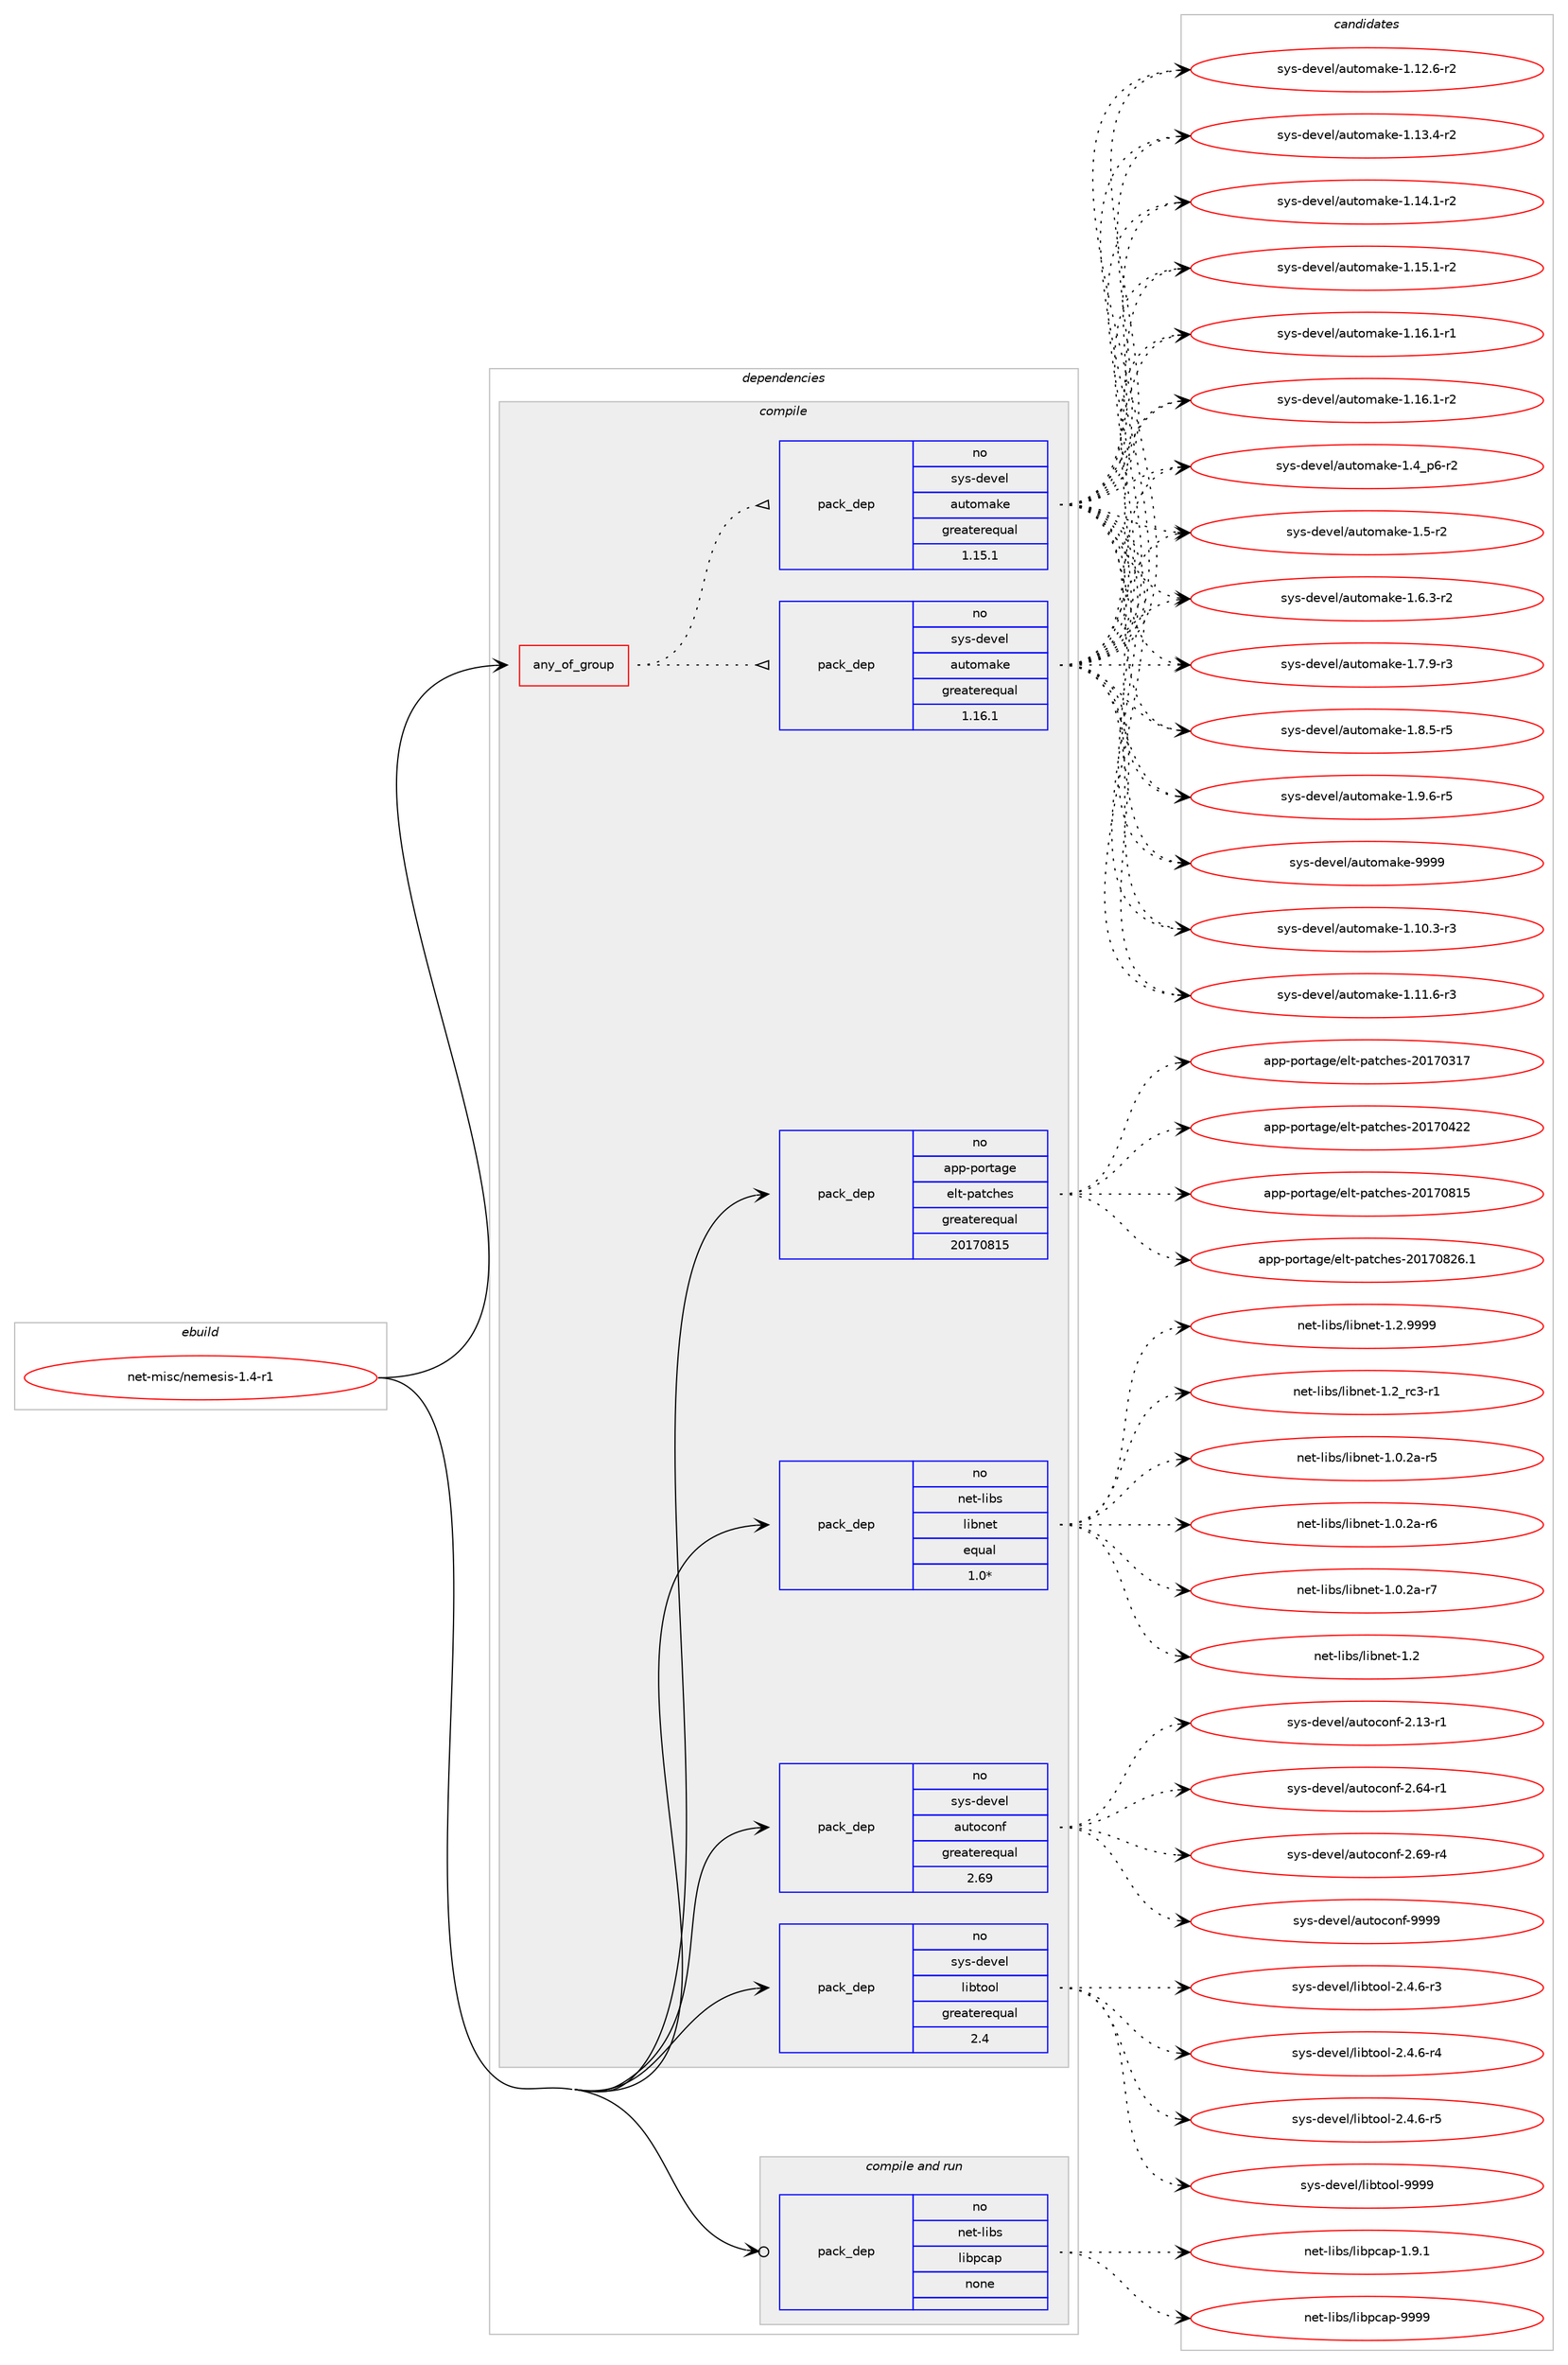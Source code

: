 digraph prolog {

# *************
# Graph options
# *************

newrank=true;
concentrate=true;
compound=true;
graph [rankdir=LR,fontname=Helvetica,fontsize=10,ranksep=1.5];#, ranksep=2.5, nodesep=0.2];
edge  [arrowhead=vee];
node  [fontname=Helvetica,fontsize=10];

# **********
# The ebuild
# **********

subgraph cluster_leftcol {
color=gray;
rank=same;
label=<<i>ebuild</i>>;
id [label="net-misc/nemesis-1.4-r1", color=red, width=4, href="../net-misc/nemesis-1.4-r1.svg"];
}

# ****************
# The dependencies
# ****************

subgraph cluster_midcol {
color=gray;
label=<<i>dependencies</i>>;
subgraph cluster_compile {
fillcolor="#eeeeee";
style=filled;
label=<<i>compile</i>>;
subgraph any14179 {
dependency834642 [label=<<TABLE BORDER="0" CELLBORDER="1" CELLSPACING="0" CELLPADDING="4"><TR><TD CELLPADDING="10">any_of_group</TD></TR></TABLE>>, shape=none, color=red];subgraph pack616470 {
dependency834643 [label=<<TABLE BORDER="0" CELLBORDER="1" CELLSPACING="0" CELLPADDING="4" WIDTH="220"><TR><TD ROWSPAN="6" CELLPADDING="30">pack_dep</TD></TR><TR><TD WIDTH="110">no</TD></TR><TR><TD>sys-devel</TD></TR><TR><TD>automake</TD></TR><TR><TD>greaterequal</TD></TR><TR><TD>1.16.1</TD></TR></TABLE>>, shape=none, color=blue];
}
dependency834642:e -> dependency834643:w [weight=20,style="dotted",arrowhead="oinv"];
subgraph pack616471 {
dependency834644 [label=<<TABLE BORDER="0" CELLBORDER="1" CELLSPACING="0" CELLPADDING="4" WIDTH="220"><TR><TD ROWSPAN="6" CELLPADDING="30">pack_dep</TD></TR><TR><TD WIDTH="110">no</TD></TR><TR><TD>sys-devel</TD></TR><TR><TD>automake</TD></TR><TR><TD>greaterequal</TD></TR><TR><TD>1.15.1</TD></TR></TABLE>>, shape=none, color=blue];
}
dependency834642:e -> dependency834644:w [weight=20,style="dotted",arrowhead="oinv"];
}
id:e -> dependency834642:w [weight=20,style="solid",arrowhead="vee"];
subgraph pack616472 {
dependency834645 [label=<<TABLE BORDER="0" CELLBORDER="1" CELLSPACING="0" CELLPADDING="4" WIDTH="220"><TR><TD ROWSPAN="6" CELLPADDING="30">pack_dep</TD></TR><TR><TD WIDTH="110">no</TD></TR><TR><TD>app-portage</TD></TR><TR><TD>elt-patches</TD></TR><TR><TD>greaterequal</TD></TR><TR><TD>20170815</TD></TR></TABLE>>, shape=none, color=blue];
}
id:e -> dependency834645:w [weight=20,style="solid",arrowhead="vee"];
subgraph pack616473 {
dependency834646 [label=<<TABLE BORDER="0" CELLBORDER="1" CELLSPACING="0" CELLPADDING="4" WIDTH="220"><TR><TD ROWSPAN="6" CELLPADDING="30">pack_dep</TD></TR><TR><TD WIDTH="110">no</TD></TR><TR><TD>net-libs</TD></TR><TR><TD>libnet</TD></TR><TR><TD>equal</TD></TR><TR><TD>1.0*</TD></TR></TABLE>>, shape=none, color=blue];
}
id:e -> dependency834646:w [weight=20,style="solid",arrowhead="vee"];
subgraph pack616474 {
dependency834647 [label=<<TABLE BORDER="0" CELLBORDER="1" CELLSPACING="0" CELLPADDING="4" WIDTH="220"><TR><TD ROWSPAN="6" CELLPADDING="30">pack_dep</TD></TR><TR><TD WIDTH="110">no</TD></TR><TR><TD>sys-devel</TD></TR><TR><TD>autoconf</TD></TR><TR><TD>greaterequal</TD></TR><TR><TD>2.69</TD></TR></TABLE>>, shape=none, color=blue];
}
id:e -> dependency834647:w [weight=20,style="solid",arrowhead="vee"];
subgraph pack616475 {
dependency834648 [label=<<TABLE BORDER="0" CELLBORDER="1" CELLSPACING="0" CELLPADDING="4" WIDTH="220"><TR><TD ROWSPAN="6" CELLPADDING="30">pack_dep</TD></TR><TR><TD WIDTH="110">no</TD></TR><TR><TD>sys-devel</TD></TR><TR><TD>libtool</TD></TR><TR><TD>greaterequal</TD></TR><TR><TD>2.4</TD></TR></TABLE>>, shape=none, color=blue];
}
id:e -> dependency834648:w [weight=20,style="solid",arrowhead="vee"];
}
subgraph cluster_compileandrun {
fillcolor="#eeeeee";
style=filled;
label=<<i>compile and run</i>>;
subgraph pack616476 {
dependency834649 [label=<<TABLE BORDER="0" CELLBORDER="1" CELLSPACING="0" CELLPADDING="4" WIDTH="220"><TR><TD ROWSPAN="6" CELLPADDING="30">pack_dep</TD></TR><TR><TD WIDTH="110">no</TD></TR><TR><TD>net-libs</TD></TR><TR><TD>libpcap</TD></TR><TR><TD>none</TD></TR><TR><TD></TD></TR></TABLE>>, shape=none, color=blue];
}
id:e -> dependency834649:w [weight=20,style="solid",arrowhead="odotvee"];
}
subgraph cluster_run {
fillcolor="#eeeeee";
style=filled;
label=<<i>run</i>>;
}
}

# **************
# The candidates
# **************

subgraph cluster_choices {
rank=same;
color=gray;
label=<<i>candidates</i>>;

subgraph choice616470 {
color=black;
nodesep=1;
choice11512111545100101118101108479711711611110997107101454946494846514511451 [label="sys-devel/automake-1.10.3-r3", color=red, width=4,href="../sys-devel/automake-1.10.3-r3.svg"];
choice11512111545100101118101108479711711611110997107101454946494946544511451 [label="sys-devel/automake-1.11.6-r3", color=red, width=4,href="../sys-devel/automake-1.11.6-r3.svg"];
choice11512111545100101118101108479711711611110997107101454946495046544511450 [label="sys-devel/automake-1.12.6-r2", color=red, width=4,href="../sys-devel/automake-1.12.6-r2.svg"];
choice11512111545100101118101108479711711611110997107101454946495146524511450 [label="sys-devel/automake-1.13.4-r2", color=red, width=4,href="../sys-devel/automake-1.13.4-r2.svg"];
choice11512111545100101118101108479711711611110997107101454946495246494511450 [label="sys-devel/automake-1.14.1-r2", color=red, width=4,href="../sys-devel/automake-1.14.1-r2.svg"];
choice11512111545100101118101108479711711611110997107101454946495346494511450 [label="sys-devel/automake-1.15.1-r2", color=red, width=4,href="../sys-devel/automake-1.15.1-r2.svg"];
choice11512111545100101118101108479711711611110997107101454946495446494511449 [label="sys-devel/automake-1.16.1-r1", color=red, width=4,href="../sys-devel/automake-1.16.1-r1.svg"];
choice11512111545100101118101108479711711611110997107101454946495446494511450 [label="sys-devel/automake-1.16.1-r2", color=red, width=4,href="../sys-devel/automake-1.16.1-r2.svg"];
choice115121115451001011181011084797117116111109971071014549465295112544511450 [label="sys-devel/automake-1.4_p6-r2", color=red, width=4,href="../sys-devel/automake-1.4_p6-r2.svg"];
choice11512111545100101118101108479711711611110997107101454946534511450 [label="sys-devel/automake-1.5-r2", color=red, width=4,href="../sys-devel/automake-1.5-r2.svg"];
choice115121115451001011181011084797117116111109971071014549465446514511450 [label="sys-devel/automake-1.6.3-r2", color=red, width=4,href="../sys-devel/automake-1.6.3-r2.svg"];
choice115121115451001011181011084797117116111109971071014549465546574511451 [label="sys-devel/automake-1.7.9-r3", color=red, width=4,href="../sys-devel/automake-1.7.9-r3.svg"];
choice115121115451001011181011084797117116111109971071014549465646534511453 [label="sys-devel/automake-1.8.5-r5", color=red, width=4,href="../sys-devel/automake-1.8.5-r5.svg"];
choice115121115451001011181011084797117116111109971071014549465746544511453 [label="sys-devel/automake-1.9.6-r5", color=red, width=4,href="../sys-devel/automake-1.9.6-r5.svg"];
choice115121115451001011181011084797117116111109971071014557575757 [label="sys-devel/automake-9999", color=red, width=4,href="../sys-devel/automake-9999.svg"];
dependency834643:e -> choice11512111545100101118101108479711711611110997107101454946494846514511451:w [style=dotted,weight="100"];
dependency834643:e -> choice11512111545100101118101108479711711611110997107101454946494946544511451:w [style=dotted,weight="100"];
dependency834643:e -> choice11512111545100101118101108479711711611110997107101454946495046544511450:w [style=dotted,weight="100"];
dependency834643:e -> choice11512111545100101118101108479711711611110997107101454946495146524511450:w [style=dotted,weight="100"];
dependency834643:e -> choice11512111545100101118101108479711711611110997107101454946495246494511450:w [style=dotted,weight="100"];
dependency834643:e -> choice11512111545100101118101108479711711611110997107101454946495346494511450:w [style=dotted,weight="100"];
dependency834643:e -> choice11512111545100101118101108479711711611110997107101454946495446494511449:w [style=dotted,weight="100"];
dependency834643:e -> choice11512111545100101118101108479711711611110997107101454946495446494511450:w [style=dotted,weight="100"];
dependency834643:e -> choice115121115451001011181011084797117116111109971071014549465295112544511450:w [style=dotted,weight="100"];
dependency834643:e -> choice11512111545100101118101108479711711611110997107101454946534511450:w [style=dotted,weight="100"];
dependency834643:e -> choice115121115451001011181011084797117116111109971071014549465446514511450:w [style=dotted,weight="100"];
dependency834643:e -> choice115121115451001011181011084797117116111109971071014549465546574511451:w [style=dotted,weight="100"];
dependency834643:e -> choice115121115451001011181011084797117116111109971071014549465646534511453:w [style=dotted,weight="100"];
dependency834643:e -> choice115121115451001011181011084797117116111109971071014549465746544511453:w [style=dotted,weight="100"];
dependency834643:e -> choice115121115451001011181011084797117116111109971071014557575757:w [style=dotted,weight="100"];
}
subgraph choice616471 {
color=black;
nodesep=1;
choice11512111545100101118101108479711711611110997107101454946494846514511451 [label="sys-devel/automake-1.10.3-r3", color=red, width=4,href="../sys-devel/automake-1.10.3-r3.svg"];
choice11512111545100101118101108479711711611110997107101454946494946544511451 [label="sys-devel/automake-1.11.6-r3", color=red, width=4,href="../sys-devel/automake-1.11.6-r3.svg"];
choice11512111545100101118101108479711711611110997107101454946495046544511450 [label="sys-devel/automake-1.12.6-r2", color=red, width=4,href="../sys-devel/automake-1.12.6-r2.svg"];
choice11512111545100101118101108479711711611110997107101454946495146524511450 [label="sys-devel/automake-1.13.4-r2", color=red, width=4,href="../sys-devel/automake-1.13.4-r2.svg"];
choice11512111545100101118101108479711711611110997107101454946495246494511450 [label="sys-devel/automake-1.14.1-r2", color=red, width=4,href="../sys-devel/automake-1.14.1-r2.svg"];
choice11512111545100101118101108479711711611110997107101454946495346494511450 [label="sys-devel/automake-1.15.1-r2", color=red, width=4,href="../sys-devel/automake-1.15.1-r2.svg"];
choice11512111545100101118101108479711711611110997107101454946495446494511449 [label="sys-devel/automake-1.16.1-r1", color=red, width=4,href="../sys-devel/automake-1.16.1-r1.svg"];
choice11512111545100101118101108479711711611110997107101454946495446494511450 [label="sys-devel/automake-1.16.1-r2", color=red, width=4,href="../sys-devel/automake-1.16.1-r2.svg"];
choice115121115451001011181011084797117116111109971071014549465295112544511450 [label="sys-devel/automake-1.4_p6-r2", color=red, width=4,href="../sys-devel/automake-1.4_p6-r2.svg"];
choice11512111545100101118101108479711711611110997107101454946534511450 [label="sys-devel/automake-1.5-r2", color=red, width=4,href="../sys-devel/automake-1.5-r2.svg"];
choice115121115451001011181011084797117116111109971071014549465446514511450 [label="sys-devel/automake-1.6.3-r2", color=red, width=4,href="../sys-devel/automake-1.6.3-r2.svg"];
choice115121115451001011181011084797117116111109971071014549465546574511451 [label="sys-devel/automake-1.7.9-r3", color=red, width=4,href="../sys-devel/automake-1.7.9-r3.svg"];
choice115121115451001011181011084797117116111109971071014549465646534511453 [label="sys-devel/automake-1.8.5-r5", color=red, width=4,href="../sys-devel/automake-1.8.5-r5.svg"];
choice115121115451001011181011084797117116111109971071014549465746544511453 [label="sys-devel/automake-1.9.6-r5", color=red, width=4,href="../sys-devel/automake-1.9.6-r5.svg"];
choice115121115451001011181011084797117116111109971071014557575757 [label="sys-devel/automake-9999", color=red, width=4,href="../sys-devel/automake-9999.svg"];
dependency834644:e -> choice11512111545100101118101108479711711611110997107101454946494846514511451:w [style=dotted,weight="100"];
dependency834644:e -> choice11512111545100101118101108479711711611110997107101454946494946544511451:w [style=dotted,weight="100"];
dependency834644:e -> choice11512111545100101118101108479711711611110997107101454946495046544511450:w [style=dotted,weight="100"];
dependency834644:e -> choice11512111545100101118101108479711711611110997107101454946495146524511450:w [style=dotted,weight="100"];
dependency834644:e -> choice11512111545100101118101108479711711611110997107101454946495246494511450:w [style=dotted,weight="100"];
dependency834644:e -> choice11512111545100101118101108479711711611110997107101454946495346494511450:w [style=dotted,weight="100"];
dependency834644:e -> choice11512111545100101118101108479711711611110997107101454946495446494511449:w [style=dotted,weight="100"];
dependency834644:e -> choice11512111545100101118101108479711711611110997107101454946495446494511450:w [style=dotted,weight="100"];
dependency834644:e -> choice115121115451001011181011084797117116111109971071014549465295112544511450:w [style=dotted,weight="100"];
dependency834644:e -> choice11512111545100101118101108479711711611110997107101454946534511450:w [style=dotted,weight="100"];
dependency834644:e -> choice115121115451001011181011084797117116111109971071014549465446514511450:w [style=dotted,weight="100"];
dependency834644:e -> choice115121115451001011181011084797117116111109971071014549465546574511451:w [style=dotted,weight="100"];
dependency834644:e -> choice115121115451001011181011084797117116111109971071014549465646534511453:w [style=dotted,weight="100"];
dependency834644:e -> choice115121115451001011181011084797117116111109971071014549465746544511453:w [style=dotted,weight="100"];
dependency834644:e -> choice115121115451001011181011084797117116111109971071014557575757:w [style=dotted,weight="100"];
}
subgraph choice616472 {
color=black;
nodesep=1;
choice97112112451121111141169710310147101108116451129711699104101115455048495548514955 [label="app-portage/elt-patches-20170317", color=red, width=4,href="../app-portage/elt-patches-20170317.svg"];
choice97112112451121111141169710310147101108116451129711699104101115455048495548525050 [label="app-portage/elt-patches-20170422", color=red, width=4,href="../app-portage/elt-patches-20170422.svg"];
choice97112112451121111141169710310147101108116451129711699104101115455048495548564953 [label="app-portage/elt-patches-20170815", color=red, width=4,href="../app-portage/elt-patches-20170815.svg"];
choice971121124511211111411697103101471011081164511297116991041011154550484955485650544649 [label="app-portage/elt-patches-20170826.1", color=red, width=4,href="../app-portage/elt-patches-20170826.1.svg"];
dependency834645:e -> choice97112112451121111141169710310147101108116451129711699104101115455048495548514955:w [style=dotted,weight="100"];
dependency834645:e -> choice97112112451121111141169710310147101108116451129711699104101115455048495548525050:w [style=dotted,weight="100"];
dependency834645:e -> choice97112112451121111141169710310147101108116451129711699104101115455048495548564953:w [style=dotted,weight="100"];
dependency834645:e -> choice971121124511211111411697103101471011081164511297116991041011154550484955485650544649:w [style=dotted,weight="100"];
}
subgraph choice616473 {
color=black;
nodesep=1;
choice11010111645108105981154710810598110101116454946484650974511453 [label="net-libs/libnet-1.0.2a-r5", color=red, width=4,href="../net-libs/libnet-1.0.2a-r5.svg"];
choice11010111645108105981154710810598110101116454946484650974511454 [label="net-libs/libnet-1.0.2a-r6", color=red, width=4,href="../net-libs/libnet-1.0.2a-r6.svg"];
choice11010111645108105981154710810598110101116454946484650974511455 [label="net-libs/libnet-1.0.2a-r7", color=red, width=4,href="../net-libs/libnet-1.0.2a-r7.svg"];
choice1101011164510810598115471081059811010111645494650 [label="net-libs/libnet-1.2", color=red, width=4,href="../net-libs/libnet-1.2.svg"];
choice11010111645108105981154710810598110101116454946504657575757 [label="net-libs/libnet-1.2.9999", color=red, width=4,href="../net-libs/libnet-1.2.9999.svg"];
choice11010111645108105981154710810598110101116454946509511499514511449 [label="net-libs/libnet-1.2_rc3-r1", color=red, width=4,href="../net-libs/libnet-1.2_rc3-r1.svg"];
dependency834646:e -> choice11010111645108105981154710810598110101116454946484650974511453:w [style=dotted,weight="100"];
dependency834646:e -> choice11010111645108105981154710810598110101116454946484650974511454:w [style=dotted,weight="100"];
dependency834646:e -> choice11010111645108105981154710810598110101116454946484650974511455:w [style=dotted,weight="100"];
dependency834646:e -> choice1101011164510810598115471081059811010111645494650:w [style=dotted,weight="100"];
dependency834646:e -> choice11010111645108105981154710810598110101116454946504657575757:w [style=dotted,weight="100"];
dependency834646:e -> choice11010111645108105981154710810598110101116454946509511499514511449:w [style=dotted,weight="100"];
}
subgraph choice616474 {
color=black;
nodesep=1;
choice1151211154510010111810110847971171161119911111010245504649514511449 [label="sys-devel/autoconf-2.13-r1", color=red, width=4,href="../sys-devel/autoconf-2.13-r1.svg"];
choice1151211154510010111810110847971171161119911111010245504654524511449 [label="sys-devel/autoconf-2.64-r1", color=red, width=4,href="../sys-devel/autoconf-2.64-r1.svg"];
choice1151211154510010111810110847971171161119911111010245504654574511452 [label="sys-devel/autoconf-2.69-r4", color=red, width=4,href="../sys-devel/autoconf-2.69-r4.svg"];
choice115121115451001011181011084797117116111991111101024557575757 [label="sys-devel/autoconf-9999", color=red, width=4,href="../sys-devel/autoconf-9999.svg"];
dependency834647:e -> choice1151211154510010111810110847971171161119911111010245504649514511449:w [style=dotted,weight="100"];
dependency834647:e -> choice1151211154510010111810110847971171161119911111010245504654524511449:w [style=dotted,weight="100"];
dependency834647:e -> choice1151211154510010111810110847971171161119911111010245504654574511452:w [style=dotted,weight="100"];
dependency834647:e -> choice115121115451001011181011084797117116111991111101024557575757:w [style=dotted,weight="100"];
}
subgraph choice616475 {
color=black;
nodesep=1;
choice1151211154510010111810110847108105981161111111084550465246544511451 [label="sys-devel/libtool-2.4.6-r3", color=red, width=4,href="../sys-devel/libtool-2.4.6-r3.svg"];
choice1151211154510010111810110847108105981161111111084550465246544511452 [label="sys-devel/libtool-2.4.6-r4", color=red, width=4,href="../sys-devel/libtool-2.4.6-r4.svg"];
choice1151211154510010111810110847108105981161111111084550465246544511453 [label="sys-devel/libtool-2.4.6-r5", color=red, width=4,href="../sys-devel/libtool-2.4.6-r5.svg"];
choice1151211154510010111810110847108105981161111111084557575757 [label="sys-devel/libtool-9999", color=red, width=4,href="../sys-devel/libtool-9999.svg"];
dependency834648:e -> choice1151211154510010111810110847108105981161111111084550465246544511451:w [style=dotted,weight="100"];
dependency834648:e -> choice1151211154510010111810110847108105981161111111084550465246544511452:w [style=dotted,weight="100"];
dependency834648:e -> choice1151211154510010111810110847108105981161111111084550465246544511453:w [style=dotted,weight="100"];
dependency834648:e -> choice1151211154510010111810110847108105981161111111084557575757:w [style=dotted,weight="100"];
}
subgraph choice616476 {
color=black;
nodesep=1;
choice110101116451081059811547108105981129997112454946574649 [label="net-libs/libpcap-1.9.1", color=red, width=4,href="../net-libs/libpcap-1.9.1.svg"];
choice1101011164510810598115471081059811299971124557575757 [label="net-libs/libpcap-9999", color=red, width=4,href="../net-libs/libpcap-9999.svg"];
dependency834649:e -> choice110101116451081059811547108105981129997112454946574649:w [style=dotted,weight="100"];
dependency834649:e -> choice1101011164510810598115471081059811299971124557575757:w [style=dotted,weight="100"];
}
}

}

